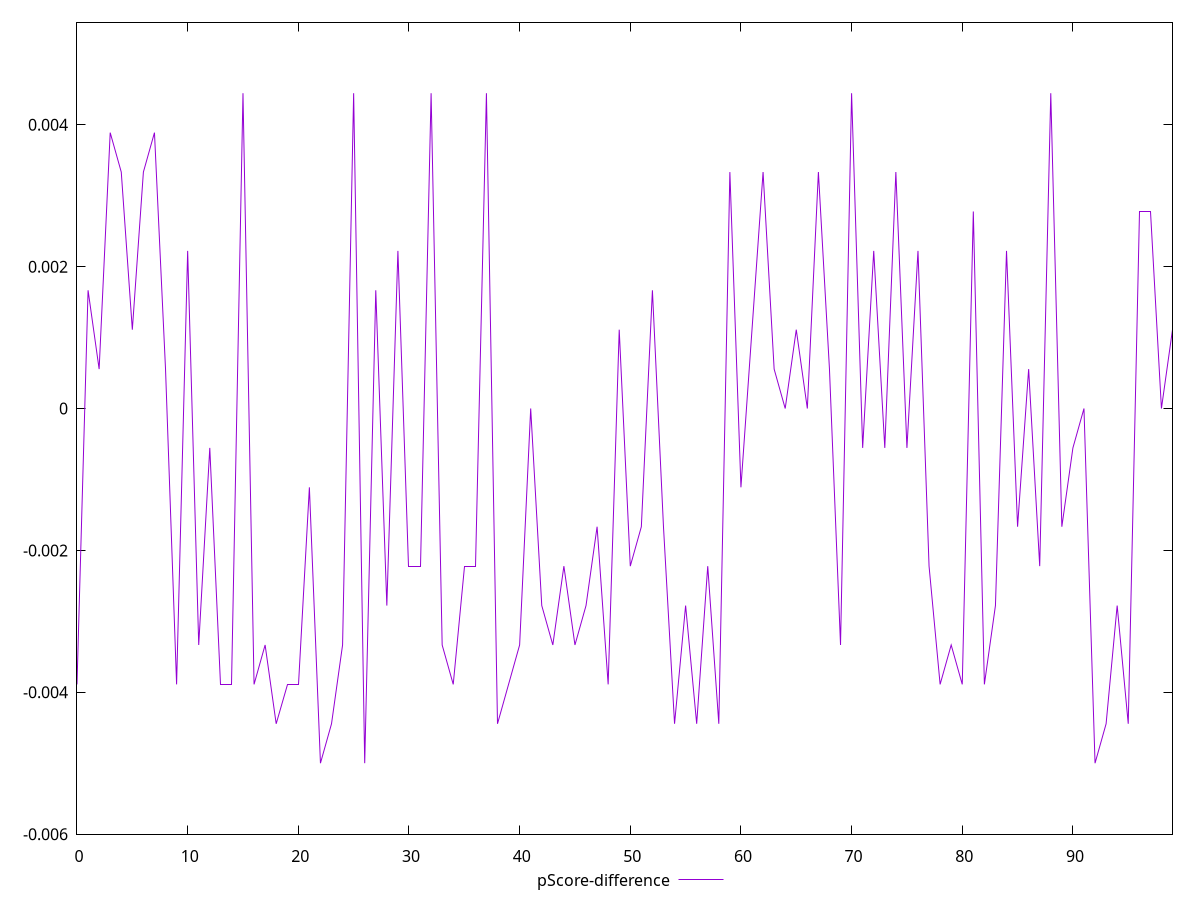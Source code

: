 reset

$pScoreDifference <<EOF
0 -0.0038888888888888307
1 0.0016666666666667052
2 0.0005555555555555314
3 0.0038888888888889417
4 0.0033333333333332993
5 0.0011111111111111738
6 0.0033333333333332993
7 0.0038888888888889417
8 0.0005555555555555314
9 -0.0038888888888888307
10 0.0022222222222222365
11 -0.0033333333333332993
12 -0.0005555555555555314
13 -0.0038888888888888307
14 -0.0038888888888888307
15 0.004444444444444473
16 -0.0038888888888888307
17 -0.0033333333333332993
18 -0.004444444444444473
19 -0.0038888888888888307
20 -0.0038888888888888307
21 -0.0011111111111110628
22 -0.0050000000000000044
23 -0.004444444444444473
24 -0.0033333333333332993
25 0.004444444444444473
26 -0.0050000000000000044
27 0.0016666666666667052
28 -0.002777777777777768
29 0.0022222222222222365
30 -0.0022222222222222365
31 -0.0022222222222222365
32 0.004444444444444473
33 -0.0033333333333332993
34 -0.0038888888888888307
35 -0.0022222222222222365
36 -0.0022222222222222365
37 0.004444444444444473
38 -0.004444444444444473
39 -0.0038888888888888307
40 -0.0033333333333332993
41 0
42 -0.002777777777777768
43 -0.0033333333333332993
44 -0.0022222222222222365
45 -0.0033333333333332993
46 -0.002777777777777768
47 -0.0016666666666667052
48 -0.0038888888888888307
49 0.0011111111111111738
50 -0.0022222222222222365
51 -0.0016666666666667052
52 0.0016666666666667052
53 -0.0016666666666667052
54 -0.004444444444444473
55 -0.002777777777777768
56 -0.004444444444444473
57 -0.0022222222222222365
58 -0.004444444444444473
59 0.0033333333333332993
60 -0.0011111111111111738
61 0.0011111111111110628
62 0.0033333333333332993
63 0.0005555555555556424
64 0
65 0.0011111111111111738
66 0
67 0.0033333333333332993
68 0.0005555555555555314
69 -0.0033333333333332993
70 0.004444444444444362
71 -0.0005555555555555314
72 0.0022222222222222365
73 -0.0005555555555555314
74 0.0033333333333334103
75 -0.0005555555555555314
76 0.0022222222222222365
77 -0.0022222222222221255
78 -0.0038888888888888307
79 -0.0033333333333332993
80 -0.0038888888888888307
81 0.002777777777777768
82 -0.0038888888888888307
83 -0.002777777777777768
84 0.0022222222222222365
85 -0.0016666666666665941
86 0.0005555555555556424
87 -0.0022222222222221255
88 0.004444444444444473
89 -0.0016666666666665941
90 -0.0005555555555555314
91 0
92 -0.0050000000000000044
93 -0.004444444444444473
94 -0.002777777777777768
95 -0.004444444444444473
96 0.002777777777777768
97 0.002777777777777768
98 0
99 0.0011111111111110628
EOF

set key outside below
set xrange [0:99]
set yrange [-0.0060000000000000045:0.005444444444444473]
set trange [-0.0060000000000000045:0.005444444444444473]
set terminal svg size 640, 500 enhanced background rgb 'white'
set output "report_00018_2021-02-10T15-25-16.877Z/render-blocking-resources/samples/pages+cached+noadtech/pScore-difference/values.svg"

plot $pScoreDifference title "pScore-difference" with line

reset
